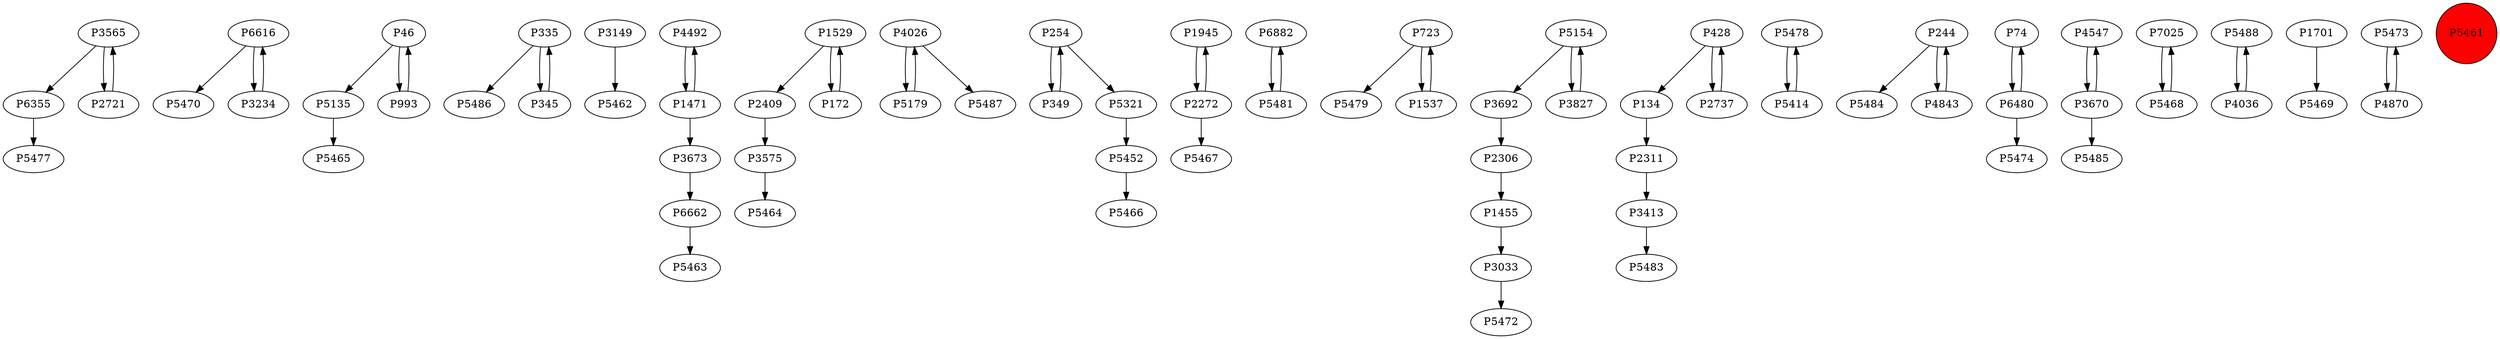 digraph {
	P6355 -> P5477
	P6616 -> P5470
	P46 -> P5135
	P335 -> P5486
	P3149 -> P5462
	P4492 -> P1471
	P345 -> P335
	P2409 -> P3575
	P4026 -> P5179
	P5452 -> P5466
	P1945 -> P2272
	P3234 -> P6616
	P6882 -> P5481
	P723 -> P5479
	P5154 -> P3692
	P134 -> P2311
	P2311 -> P3413
	P349 -> P254
	P5478 -> P5414
	P254 -> P349
	P5179 -> P4026
	P3565 -> P2721
	P3575 -> P5464
	P2721 -> P3565
	P244 -> P5484
	P74 -> P6480
	P6480 -> P5474
	P3413 -> P5483
	P4547 -> P3670
	P6616 -> P3234
	P3565 -> P6355
	P2272 -> P5467
	P3033 -> P5472
	P3670 -> P4547
	P7025 -> P5468
	P1471 -> P4492
	P2272 -> P1945
	P3673 -> P6662
	P335 -> P345
	P428 -> P2737
	P2306 -> P1455
	P1529 -> P2409
	P5488 -> P4036
	P1701 -> P5469
	P172 -> P1529
	P723 -> P1537
	P2737 -> P428
	P4026 -> P5487
	P5468 -> P7025
	P1529 -> P172
	P4036 -> P5488
	P6662 -> P5463
	P254 -> P5321
	P6480 -> P74
	P5414 -> P5478
	P1537 -> P723
	P5481 -> P6882
	P5154 -> P3827
	P3827 -> P5154
	P5135 -> P5465
	P428 -> P134
	P4843 -> P244
	P3670 -> P5485
	P993 -> P46
	P3692 -> P2306
	P1471 -> P3673
	P5321 -> P5452
	P1455 -> P3033
	P5473 -> P4870
	P4870 -> P5473
	P46 -> P993
	P244 -> P4843
	P5461 [shape=circle]
	P5461 [style=filled]
	P5461 [fillcolor=red]
}